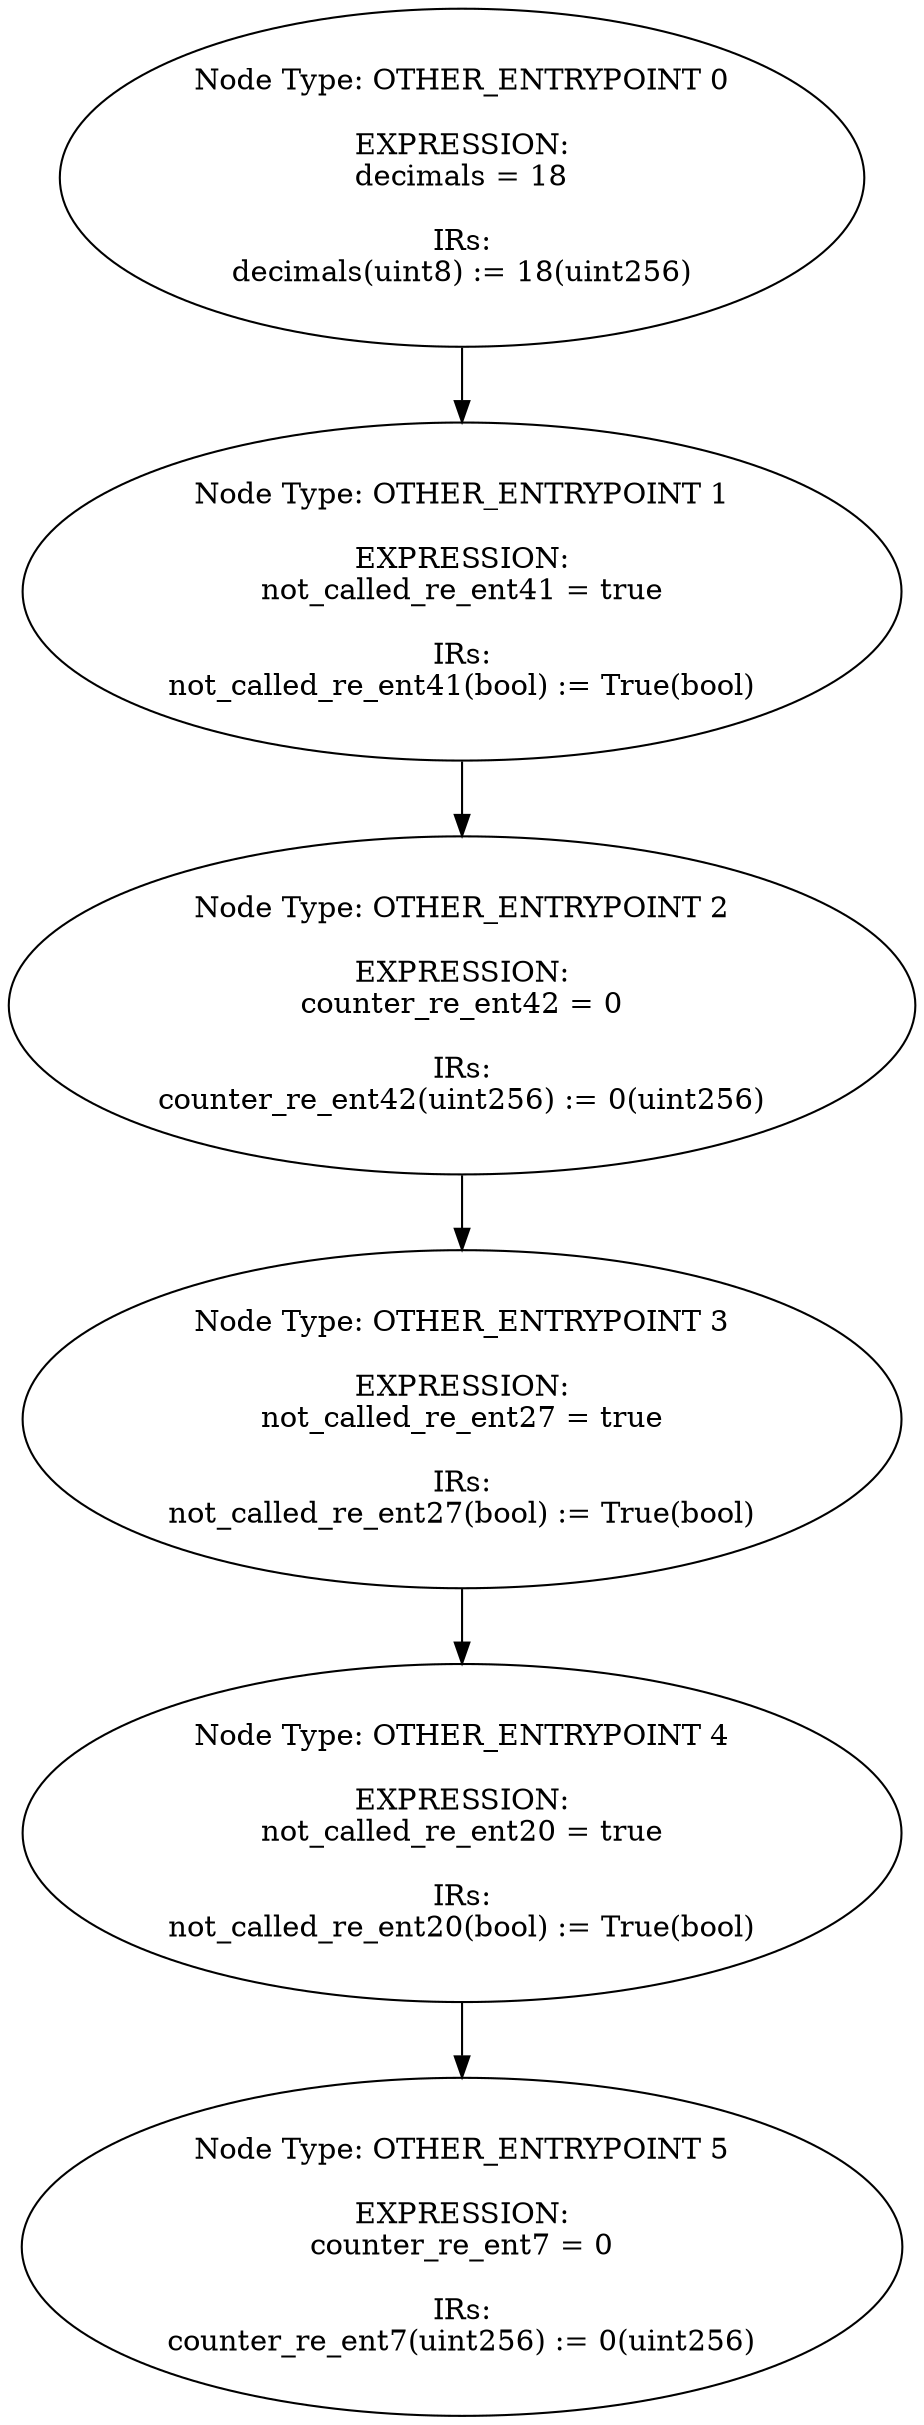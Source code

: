 digraph{
0[label="Node Type: OTHER_ENTRYPOINT 0

EXPRESSION:
decimals = 18

IRs:
decimals(uint8) := 18(uint256)"];
0->1;
1[label="Node Type: OTHER_ENTRYPOINT 1

EXPRESSION:
not_called_re_ent41 = true

IRs:
not_called_re_ent41(bool) := True(bool)"];
1->2;
2[label="Node Type: OTHER_ENTRYPOINT 2

EXPRESSION:
counter_re_ent42 = 0

IRs:
counter_re_ent42(uint256) := 0(uint256)"];
2->3;
3[label="Node Type: OTHER_ENTRYPOINT 3

EXPRESSION:
not_called_re_ent27 = true

IRs:
not_called_re_ent27(bool) := True(bool)"];
3->4;
4[label="Node Type: OTHER_ENTRYPOINT 4

EXPRESSION:
not_called_re_ent20 = true

IRs:
not_called_re_ent20(bool) := True(bool)"];
4->5;
5[label="Node Type: OTHER_ENTRYPOINT 5

EXPRESSION:
counter_re_ent7 = 0

IRs:
counter_re_ent7(uint256) := 0(uint256)"];
}
